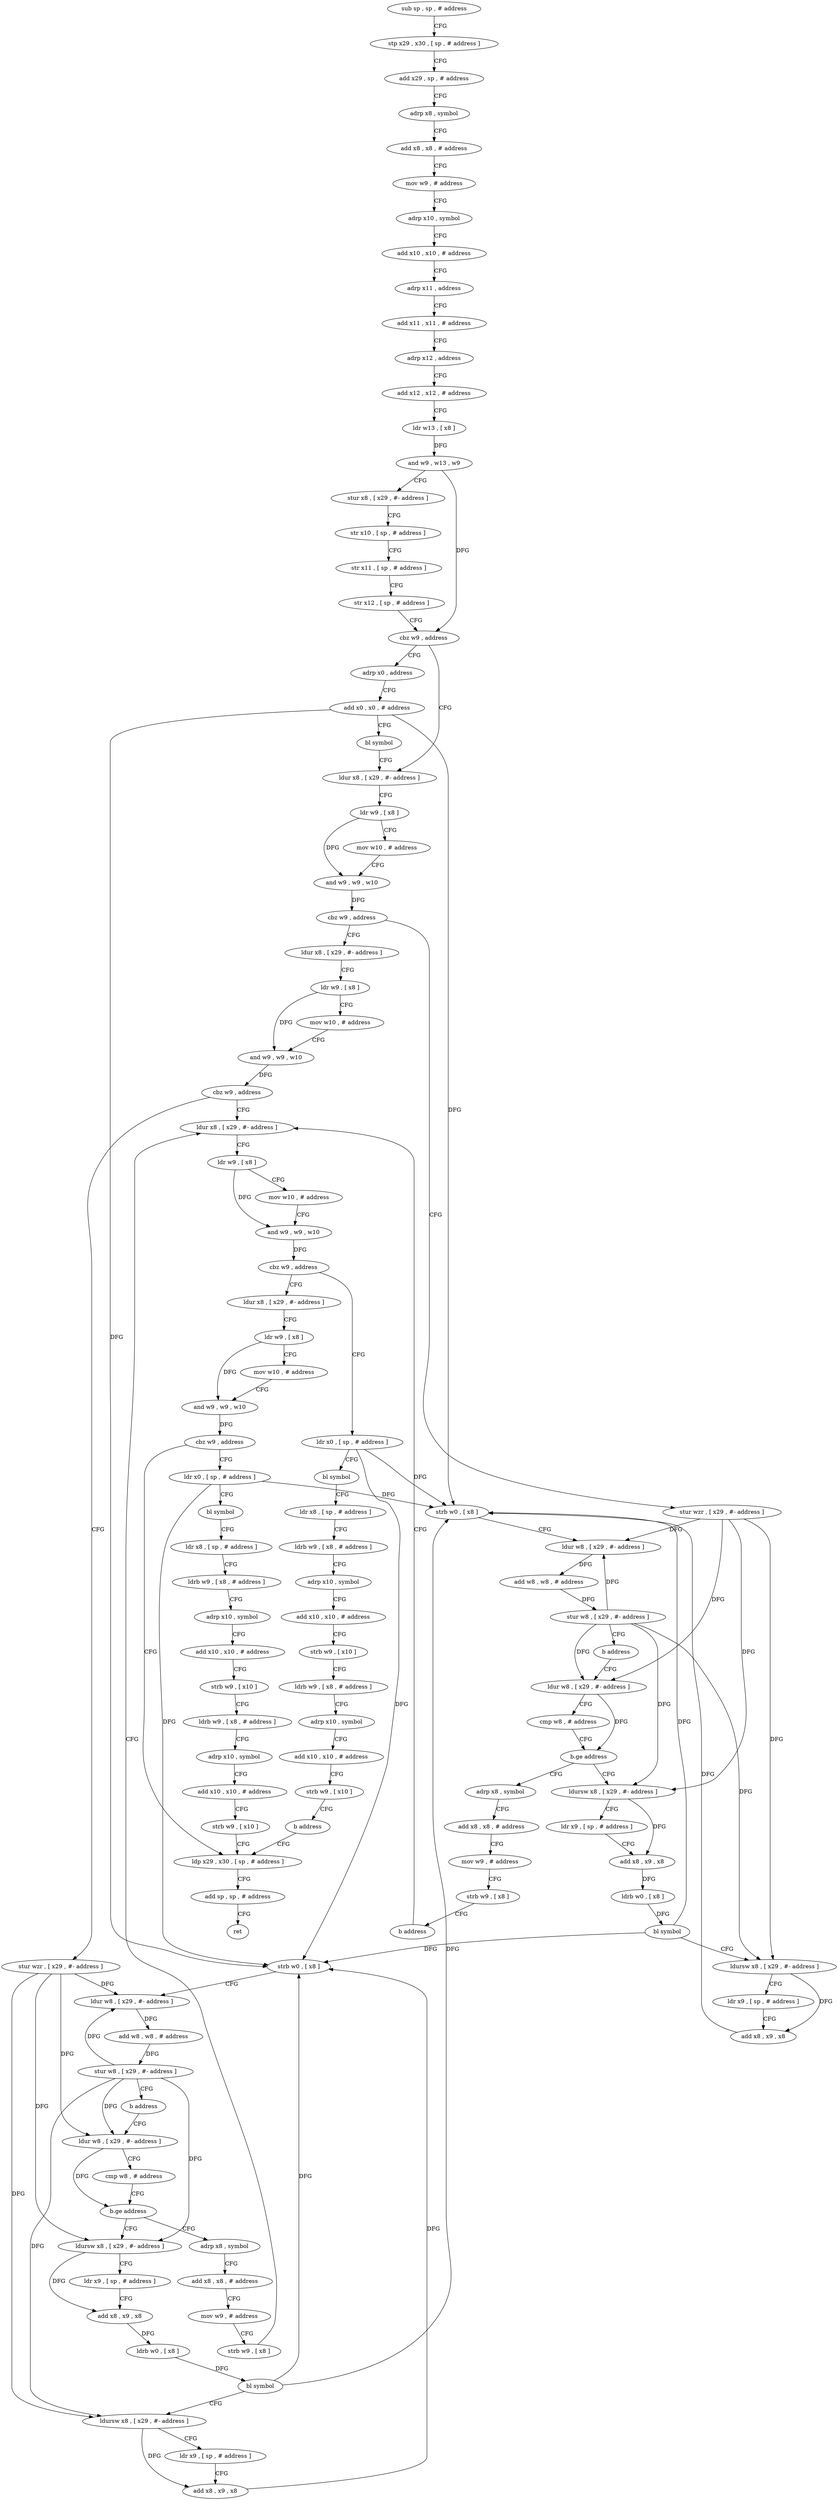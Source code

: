 digraph "func" {
"4215184" [label = "sub sp , sp , # address" ]
"4215188" [label = "stp x29 , x30 , [ sp , # address ]" ]
"4215192" [label = "add x29 , sp , # address" ]
"4215196" [label = "adrp x8 , symbol" ]
"4215200" [label = "add x8 , x8 , # address" ]
"4215204" [label = "mov w9 , # address" ]
"4215208" [label = "adrp x10 , symbol" ]
"4215212" [label = "add x10 , x10 , # address" ]
"4215216" [label = "adrp x11 , address" ]
"4215220" [label = "add x11 , x11 , # address" ]
"4215224" [label = "adrp x12 , address" ]
"4215228" [label = "add x12 , x12 , # address" ]
"4215232" [label = "ldr w13 , [ x8 ]" ]
"4215236" [label = "and w9 , w13 , w9" ]
"4215240" [label = "stur x8 , [ x29 , #- address ]" ]
"4215244" [label = "str x10 , [ sp , # address ]" ]
"4215248" [label = "str x11 , [ sp , # address ]" ]
"4215252" [label = "str x12 , [ sp , # address ]" ]
"4215256" [label = "cbz w9 , address" ]
"4215272" [label = "ldur x8 , [ x29 , #- address ]" ]
"4215260" [label = "adrp x0 , address" ]
"4215276" [label = "ldr w9 , [ x8 ]" ]
"4215280" [label = "mov w10 , # address" ]
"4215284" [label = "and w9 , w9 , w10" ]
"4215288" [label = "cbz w9 , address" ]
"4215380" [label = "ldur x8 , [ x29 , #- address ]" ]
"4215292" [label = "stur wzr , [ x29 , #- address ]" ]
"4215264" [label = "add x0 , x0 , # address" ]
"4215268" [label = "bl symbol" ]
"4215384" [label = "ldr w9 , [ x8 ]" ]
"4215388" [label = "mov w10 , # address" ]
"4215392" [label = "and w9 , w9 , w10" ]
"4215396" [label = "cbz w9 , address" ]
"4215484" [label = "ldur x8 , [ x29 , #- address ]" ]
"4215400" [label = "stur wzr , [ x29 , #- address ]" ]
"4215296" [label = "ldur w8 , [ x29 , #- address ]" ]
"4215488" [label = "ldr w9 , [ x8 ]" ]
"4215492" [label = "mov w10 , # address" ]
"4215496" [label = "and w9 , w9 , w10" ]
"4215500" [label = "cbz w9 , address" ]
"4215552" [label = "ldur x8 , [ x29 , #- address ]" ]
"4215504" [label = "ldr x0 , [ sp , # address ]" ]
"4215404" [label = "ldur w8 , [ x29 , #- address ]" ]
"4215360" [label = "adrp x8 , symbol" ]
"4215364" [label = "add x8 , x8 , # address" ]
"4215368" [label = "mov w9 , # address" ]
"4215372" [label = "strb w9 , [ x8 ]" ]
"4215376" [label = "b address" ]
"4215308" [label = "ldursw x8 , [ x29 , #- address ]" ]
"4215312" [label = "ldr x9 , [ sp , # address ]" ]
"4215316" [label = "add x8 , x9 , x8" ]
"4215320" [label = "ldrb w0 , [ x8 ]" ]
"4215324" [label = "bl symbol" ]
"4215328" [label = "ldursw x8 , [ x29 , #- address ]" ]
"4215332" [label = "ldr x9 , [ sp , # address ]" ]
"4215336" [label = "add x8 , x9 , x8" ]
"4215340" [label = "strb w0 , [ x8 ]" ]
"4215344" [label = "ldur w8 , [ x29 , #- address ]" ]
"4215348" [label = "add w8 , w8 , # address" ]
"4215352" [label = "stur w8 , [ x29 , #- address ]" ]
"4215356" [label = "b address" ]
"4215556" [label = "ldr w9 , [ x8 ]" ]
"4215560" [label = "mov w10 , # address" ]
"4215564" [label = "and w9 , w9 , w10" ]
"4215568" [label = "cbz w9 , address" ]
"4215616" [label = "ldp x29 , x30 , [ sp , # address ]" ]
"4215572" [label = "ldr x0 , [ sp , # address ]" ]
"4215508" [label = "bl symbol" ]
"4215512" [label = "ldr x8 , [ sp , # address ]" ]
"4215516" [label = "ldrb w9 , [ x8 , # address ]" ]
"4215520" [label = "adrp x10 , symbol" ]
"4215524" [label = "add x10 , x10 , # address" ]
"4215528" [label = "strb w9 , [ x10 ]" ]
"4215532" [label = "ldrb w9 , [ x8 , # address ]" ]
"4215536" [label = "adrp x10 , symbol" ]
"4215540" [label = "add x10 , x10 , # address" ]
"4215544" [label = "strb w9 , [ x10 ]" ]
"4215548" [label = "b address" ]
"4215468" [label = "adrp x8 , symbol" ]
"4215472" [label = "add x8 , x8 , # address" ]
"4215476" [label = "mov w9 , # address" ]
"4215480" [label = "strb w9 , [ x8 ]" ]
"4215416" [label = "ldursw x8 , [ x29 , #- address ]" ]
"4215420" [label = "ldr x9 , [ sp , # address ]" ]
"4215424" [label = "add x8 , x9 , x8" ]
"4215428" [label = "ldrb w0 , [ x8 ]" ]
"4215432" [label = "bl symbol" ]
"4215436" [label = "ldursw x8 , [ x29 , #- address ]" ]
"4215440" [label = "ldr x9 , [ sp , # address ]" ]
"4215444" [label = "add x8 , x9 , x8" ]
"4215448" [label = "strb w0 , [ x8 ]" ]
"4215452" [label = "ldur w8 , [ x29 , #- address ]" ]
"4215456" [label = "add w8 , w8 , # address" ]
"4215460" [label = "stur w8 , [ x29 , #- address ]" ]
"4215464" [label = "b address" ]
"4215300" [label = "cmp w8 , # address" ]
"4215304" [label = "b.ge address" ]
"4215620" [label = "add sp , sp , # address" ]
"4215624" [label = "ret" ]
"4215576" [label = "bl symbol" ]
"4215580" [label = "ldr x8 , [ sp , # address ]" ]
"4215584" [label = "ldrb w9 , [ x8 , # address ]" ]
"4215588" [label = "adrp x10 , symbol" ]
"4215592" [label = "add x10 , x10 , # address" ]
"4215596" [label = "strb w9 , [ x10 ]" ]
"4215600" [label = "ldrb w9 , [ x8 , # address ]" ]
"4215604" [label = "adrp x10 , symbol" ]
"4215608" [label = "add x10 , x10 , # address" ]
"4215612" [label = "strb w9 , [ x10 ]" ]
"4215408" [label = "cmp w8 , # address" ]
"4215412" [label = "b.ge address" ]
"4215184" -> "4215188" [ label = "CFG" ]
"4215188" -> "4215192" [ label = "CFG" ]
"4215192" -> "4215196" [ label = "CFG" ]
"4215196" -> "4215200" [ label = "CFG" ]
"4215200" -> "4215204" [ label = "CFG" ]
"4215204" -> "4215208" [ label = "CFG" ]
"4215208" -> "4215212" [ label = "CFG" ]
"4215212" -> "4215216" [ label = "CFG" ]
"4215216" -> "4215220" [ label = "CFG" ]
"4215220" -> "4215224" [ label = "CFG" ]
"4215224" -> "4215228" [ label = "CFG" ]
"4215228" -> "4215232" [ label = "CFG" ]
"4215232" -> "4215236" [ label = "DFG" ]
"4215236" -> "4215240" [ label = "CFG" ]
"4215236" -> "4215256" [ label = "DFG" ]
"4215240" -> "4215244" [ label = "CFG" ]
"4215244" -> "4215248" [ label = "CFG" ]
"4215248" -> "4215252" [ label = "CFG" ]
"4215252" -> "4215256" [ label = "CFG" ]
"4215256" -> "4215272" [ label = "CFG" ]
"4215256" -> "4215260" [ label = "CFG" ]
"4215272" -> "4215276" [ label = "CFG" ]
"4215260" -> "4215264" [ label = "CFG" ]
"4215276" -> "4215280" [ label = "CFG" ]
"4215276" -> "4215284" [ label = "DFG" ]
"4215280" -> "4215284" [ label = "CFG" ]
"4215284" -> "4215288" [ label = "DFG" ]
"4215288" -> "4215380" [ label = "CFG" ]
"4215288" -> "4215292" [ label = "CFG" ]
"4215380" -> "4215384" [ label = "CFG" ]
"4215292" -> "4215296" [ label = "DFG" ]
"4215292" -> "4215308" [ label = "DFG" ]
"4215292" -> "4215328" [ label = "DFG" ]
"4215292" -> "4215344" [ label = "DFG" ]
"4215264" -> "4215268" [ label = "CFG" ]
"4215264" -> "4215340" [ label = "DFG" ]
"4215264" -> "4215448" [ label = "DFG" ]
"4215268" -> "4215272" [ label = "CFG" ]
"4215384" -> "4215388" [ label = "CFG" ]
"4215384" -> "4215392" [ label = "DFG" ]
"4215388" -> "4215392" [ label = "CFG" ]
"4215392" -> "4215396" [ label = "DFG" ]
"4215396" -> "4215484" [ label = "CFG" ]
"4215396" -> "4215400" [ label = "CFG" ]
"4215484" -> "4215488" [ label = "CFG" ]
"4215400" -> "4215404" [ label = "DFG" ]
"4215400" -> "4215416" [ label = "DFG" ]
"4215400" -> "4215436" [ label = "DFG" ]
"4215400" -> "4215452" [ label = "DFG" ]
"4215296" -> "4215300" [ label = "CFG" ]
"4215296" -> "4215304" [ label = "DFG" ]
"4215488" -> "4215492" [ label = "CFG" ]
"4215488" -> "4215496" [ label = "DFG" ]
"4215492" -> "4215496" [ label = "CFG" ]
"4215496" -> "4215500" [ label = "DFG" ]
"4215500" -> "4215552" [ label = "CFG" ]
"4215500" -> "4215504" [ label = "CFG" ]
"4215552" -> "4215556" [ label = "CFG" ]
"4215504" -> "4215508" [ label = "CFG" ]
"4215504" -> "4215340" [ label = "DFG" ]
"4215504" -> "4215448" [ label = "DFG" ]
"4215404" -> "4215408" [ label = "CFG" ]
"4215404" -> "4215412" [ label = "DFG" ]
"4215360" -> "4215364" [ label = "CFG" ]
"4215364" -> "4215368" [ label = "CFG" ]
"4215368" -> "4215372" [ label = "CFG" ]
"4215372" -> "4215376" [ label = "CFG" ]
"4215376" -> "4215484" [ label = "CFG" ]
"4215308" -> "4215312" [ label = "CFG" ]
"4215308" -> "4215316" [ label = "DFG" ]
"4215312" -> "4215316" [ label = "CFG" ]
"4215316" -> "4215320" [ label = "DFG" ]
"4215320" -> "4215324" [ label = "DFG" ]
"4215324" -> "4215328" [ label = "CFG" ]
"4215324" -> "4215340" [ label = "DFG" ]
"4215324" -> "4215448" [ label = "DFG" ]
"4215328" -> "4215332" [ label = "CFG" ]
"4215328" -> "4215336" [ label = "DFG" ]
"4215332" -> "4215336" [ label = "CFG" ]
"4215336" -> "4215340" [ label = "DFG" ]
"4215340" -> "4215344" [ label = "CFG" ]
"4215344" -> "4215348" [ label = "DFG" ]
"4215348" -> "4215352" [ label = "DFG" ]
"4215352" -> "4215356" [ label = "CFG" ]
"4215352" -> "4215296" [ label = "DFG" ]
"4215352" -> "4215308" [ label = "DFG" ]
"4215352" -> "4215328" [ label = "DFG" ]
"4215352" -> "4215344" [ label = "DFG" ]
"4215356" -> "4215296" [ label = "CFG" ]
"4215556" -> "4215560" [ label = "CFG" ]
"4215556" -> "4215564" [ label = "DFG" ]
"4215560" -> "4215564" [ label = "CFG" ]
"4215564" -> "4215568" [ label = "DFG" ]
"4215568" -> "4215616" [ label = "CFG" ]
"4215568" -> "4215572" [ label = "CFG" ]
"4215616" -> "4215620" [ label = "CFG" ]
"4215572" -> "4215576" [ label = "CFG" ]
"4215572" -> "4215340" [ label = "DFG" ]
"4215572" -> "4215448" [ label = "DFG" ]
"4215508" -> "4215512" [ label = "CFG" ]
"4215512" -> "4215516" [ label = "CFG" ]
"4215516" -> "4215520" [ label = "CFG" ]
"4215520" -> "4215524" [ label = "CFG" ]
"4215524" -> "4215528" [ label = "CFG" ]
"4215528" -> "4215532" [ label = "CFG" ]
"4215532" -> "4215536" [ label = "CFG" ]
"4215536" -> "4215540" [ label = "CFG" ]
"4215540" -> "4215544" [ label = "CFG" ]
"4215544" -> "4215548" [ label = "CFG" ]
"4215548" -> "4215616" [ label = "CFG" ]
"4215468" -> "4215472" [ label = "CFG" ]
"4215472" -> "4215476" [ label = "CFG" ]
"4215476" -> "4215480" [ label = "CFG" ]
"4215480" -> "4215484" [ label = "CFG" ]
"4215416" -> "4215420" [ label = "CFG" ]
"4215416" -> "4215424" [ label = "DFG" ]
"4215420" -> "4215424" [ label = "CFG" ]
"4215424" -> "4215428" [ label = "DFG" ]
"4215428" -> "4215432" [ label = "DFG" ]
"4215432" -> "4215436" [ label = "CFG" ]
"4215432" -> "4215340" [ label = "DFG" ]
"4215432" -> "4215448" [ label = "DFG" ]
"4215436" -> "4215440" [ label = "CFG" ]
"4215436" -> "4215444" [ label = "DFG" ]
"4215440" -> "4215444" [ label = "CFG" ]
"4215444" -> "4215448" [ label = "DFG" ]
"4215448" -> "4215452" [ label = "CFG" ]
"4215452" -> "4215456" [ label = "DFG" ]
"4215456" -> "4215460" [ label = "DFG" ]
"4215460" -> "4215464" [ label = "CFG" ]
"4215460" -> "4215404" [ label = "DFG" ]
"4215460" -> "4215416" [ label = "DFG" ]
"4215460" -> "4215436" [ label = "DFG" ]
"4215460" -> "4215452" [ label = "DFG" ]
"4215464" -> "4215404" [ label = "CFG" ]
"4215300" -> "4215304" [ label = "CFG" ]
"4215304" -> "4215360" [ label = "CFG" ]
"4215304" -> "4215308" [ label = "CFG" ]
"4215620" -> "4215624" [ label = "CFG" ]
"4215576" -> "4215580" [ label = "CFG" ]
"4215580" -> "4215584" [ label = "CFG" ]
"4215584" -> "4215588" [ label = "CFG" ]
"4215588" -> "4215592" [ label = "CFG" ]
"4215592" -> "4215596" [ label = "CFG" ]
"4215596" -> "4215600" [ label = "CFG" ]
"4215600" -> "4215604" [ label = "CFG" ]
"4215604" -> "4215608" [ label = "CFG" ]
"4215608" -> "4215612" [ label = "CFG" ]
"4215612" -> "4215616" [ label = "CFG" ]
"4215408" -> "4215412" [ label = "CFG" ]
"4215412" -> "4215468" [ label = "CFG" ]
"4215412" -> "4215416" [ label = "CFG" ]
}
